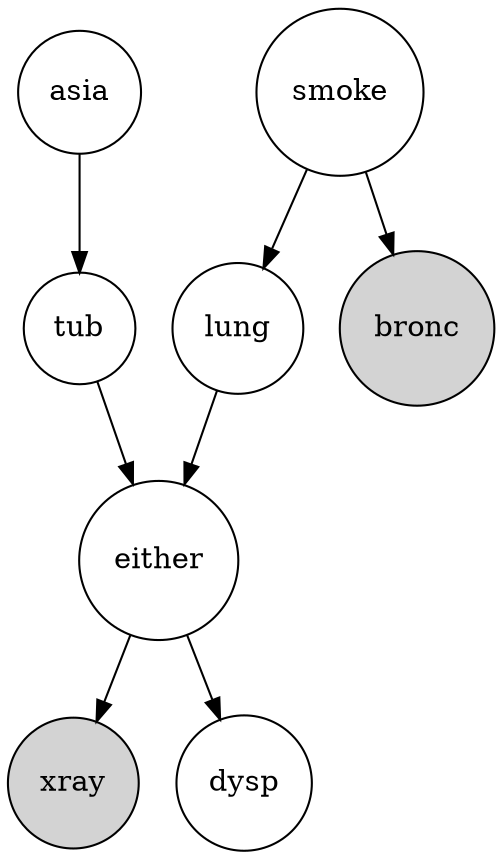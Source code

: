digraph {
	rankdir=TD
	asia [shape=circle]
	smoke [shape=circle]
	tub [shape=circle]
	lung [shape=circle]
	bronc [shape=circle style=filled]
	either [shape=circle]
	xray [shape=circle style=filled]
	dysp [shape=circle]
	asia -> tub
	smoke -> lung
	smoke -> bronc
	tub -> either
	lung -> either
	either -> xray
	either -> dysp
}
